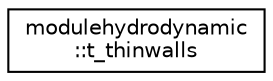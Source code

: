 digraph "Graphical Class Hierarchy"
{
 // LATEX_PDF_SIZE
  edge [fontname="Helvetica",fontsize="10",labelfontname="Helvetica",labelfontsize="10"];
  node [fontname="Helvetica",fontsize="10",shape=record];
  rankdir="LR";
  Node0 [label="modulehydrodynamic\l::t_thinwalls",height=0.2,width=0.4,color="black", fillcolor="white", style="filled",URL="$structmodulehydrodynamic_1_1t__thinwalls.html",tooltip=" "];
}
